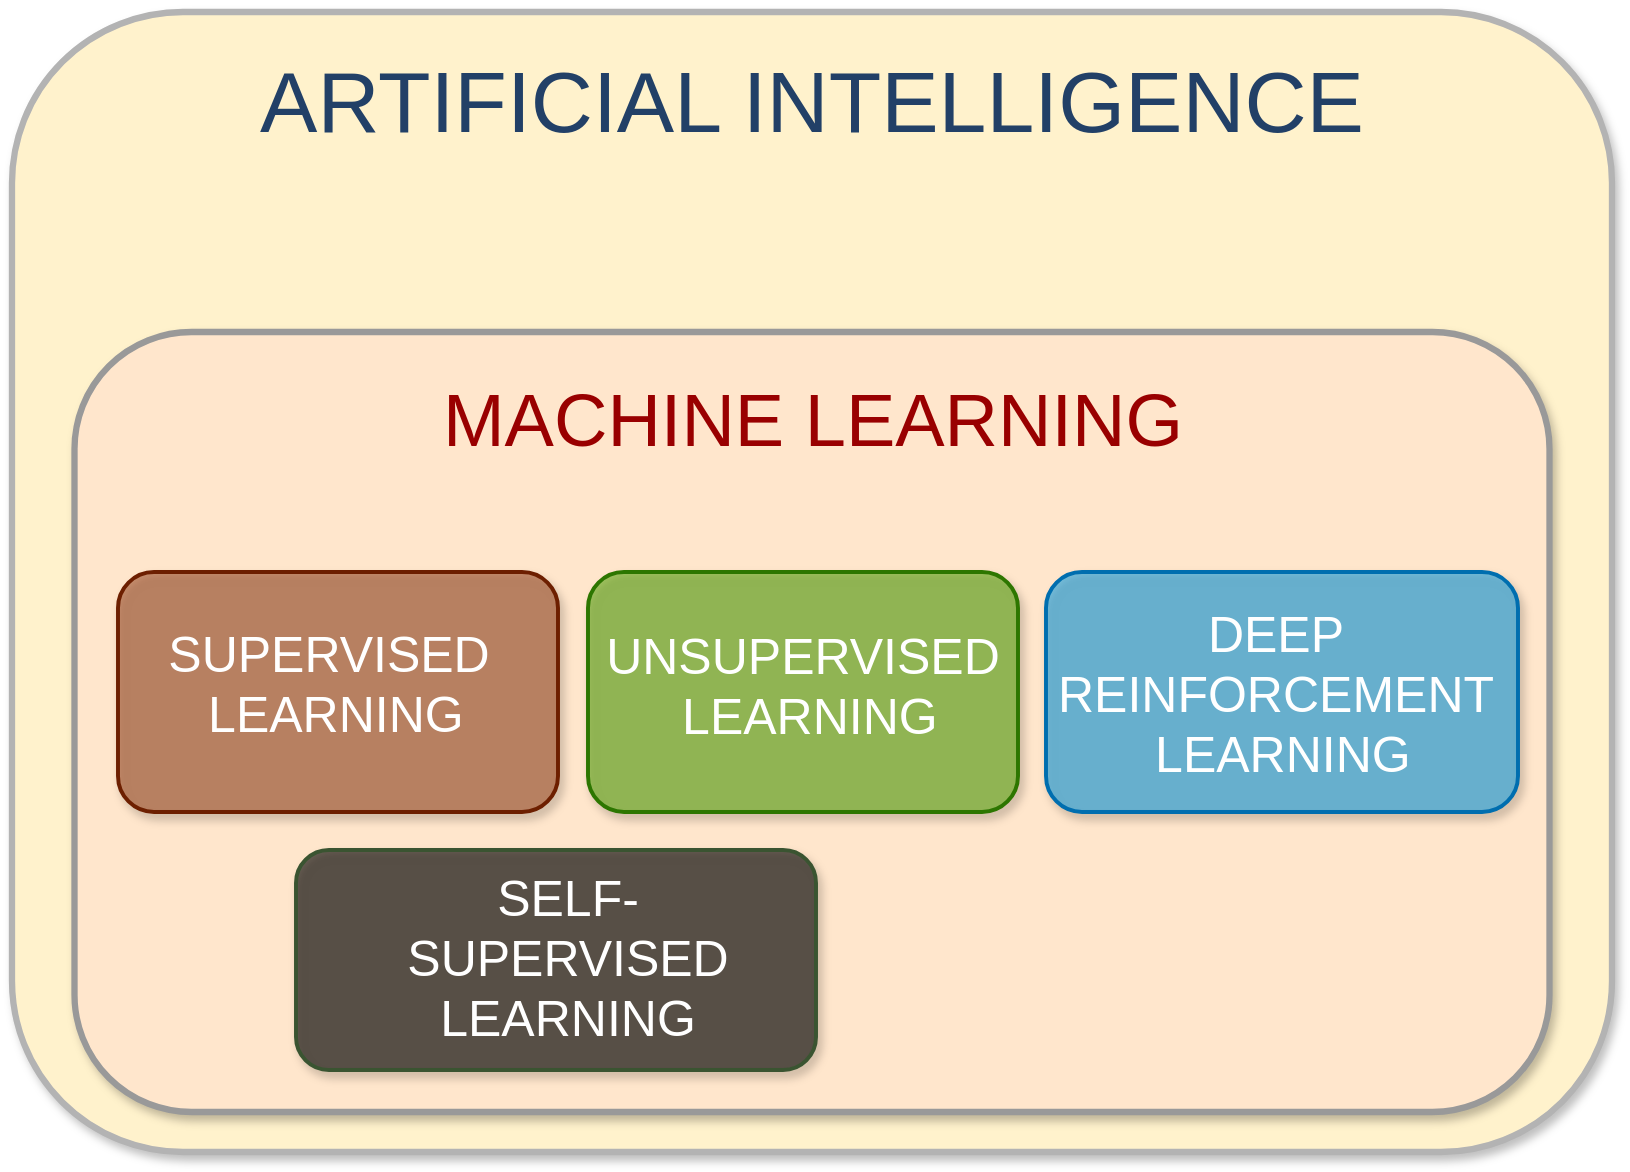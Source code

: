 <mxfile version="26.0.16">
  <diagram name="Page-1" id="eof0m9JRYIyGzXWUkwBd">
    <mxGraphModel dx="1420" dy="788" grid="1" gridSize="10" guides="1" tooltips="1" connect="1" arrows="1" fold="1" page="1" pageScale="1" pageWidth="1169" pageHeight="827" math="0" shadow="0">
      <root>
        <mxCell id="0" />
        <mxCell id="1" parent="0" />
        <mxCell id="823k8HmFhmDlSo0YvTMR-1" value="" style="rounded=1;whiteSpace=wrap;html=1;fontSize=27;fillColor=#fff2cc;strokeColor=#B3B3B3;strokeWidth=3.15;shadow=1;" parent="1" vertex="1">
          <mxGeometry x="157" y="80" width="800" height="570" as="geometry" />
        </mxCell>
        <mxCell id="823k8HmFhmDlSo0YvTMR-2" value="&lt;span&gt;ARTIFICIAL INTELLIGENCE&lt;/span&gt;" style="text;html=1;align=center;verticalAlign=middle;whiteSpace=wrap;rounded=0;labelBackgroundColor=none;textShadow=0;fontColor=#224067;fontStyle=0;fontSize=43;shadow=0;glass=0;" parent="1" vertex="1">
          <mxGeometry x="277.25" y="80" width="559.5" height="90" as="geometry" />
        </mxCell>
        <mxCell id="823k8HmFhmDlSo0YvTMR-4" value="" style="rounded=1;whiteSpace=wrap;html=1;fontSize=27;fillColor=#ffe6cc;strokeColor=#999999;strokeWidth=3.15;shadow=1;" parent="1" vertex="1">
          <mxGeometry x="188.25" y="240" width="737.5" height="390" as="geometry" />
        </mxCell>
        <mxCell id="823k8HmFhmDlSo0YvTMR-5" value="&lt;span style=&quot;font-family: Helvetica; font-style: normal; font-variant-ligatures: normal; font-variant-caps: normal; letter-spacing: normal; orphans: 2; text-align: center; text-indent: 0px; text-transform: none; widows: 2; word-spacing: 0px; -webkit-text-stroke-width: 0px; white-space: normal; text-decoration-thickness: initial; text-decoration-style: initial; text-decoration-color: initial; float: none; display: inline !important;&quot;&gt;MACHINE LEARNING&lt;/span&gt;" style="text;html=1;align=center;verticalAlign=middle;whiteSpace=wrap;rounded=0;labelBackgroundColor=none;textShadow=0;fontColor=#990000;fontStyle=0;fontSize=37;" parent="1" vertex="1">
          <mxGeometry x="365.5" y="270" width="383" height="30" as="geometry" />
        </mxCell>
        <mxCell id="823k8HmFhmDlSo0YvTMR-7" value="" style="rounded=1;whiteSpace=wrap;html=1;fontSize=27;fillColor=#a0522d;strokeColor=#6D1F00;strokeWidth=1.968;fontColor=#ffffff;shadow=1;gradientColor=none;fillOpacity=60;" parent="1" vertex="1">
          <mxGeometry x="210" y="360" width="220" height="120" as="geometry" />
        </mxCell>
        <mxCell id="823k8HmFhmDlSo0YvTMR-9" value="" style="rounded=1;whiteSpace=wrap;html=1;fontSize=27;fillColor=#60a917;strokeColor=#2D7600;strokeWidth=1.968;fontColor=#ffffff;shadow=1;fillOpacity=60;" parent="1" vertex="1">
          <mxGeometry x="445" y="360" width="215" height="120" as="geometry" />
        </mxCell>
        <mxCell id="823k8HmFhmDlSo0YvTMR-11" value="" style="rounded=1;whiteSpace=wrap;html=1;fontSize=27;fillColor=#1ba1e2;strokeColor=#006EAF;strokeWidth=1.968;fontColor=#ffffff;shadow=1;fillOpacity=60;fixDash=0;container=0;comic=0;imageWidth=24;" parent="1" vertex="1">
          <mxGeometry x="674" y="360" width="236" height="120" as="geometry" />
        </mxCell>
        <mxCell id="823k8HmFhmDlSo0YvTMR-13" value="" style="rounded=1;whiteSpace=wrap;html=1;fontSize=27;fillColor=light-dark(#68ca8f, #047431);strokeColor=#3A5431;strokeWidth=1.968;fontColor=#ffffff;shadow=1;gradientColor=#B04F4F;gradientDirection=west;fontStyle=1;fillOpacity=60;" parent="1" vertex="1">
          <mxGeometry x="299" y="499" width="260" height="110" as="geometry" />
        </mxCell>
        <mxCell id="823k8HmFhmDlSo0YvTMR-8" value="&lt;span style=&quot;font-family: Helvetica; font-style: normal; font-variant-ligatures: normal; font-variant-caps: normal; letter-spacing: normal; orphans: 2; text-align: center; text-indent: 0px; text-transform: none; widows: 2; word-spacing: 0px; -webkit-text-stroke-width: 0px; white-space: normal; text-decoration-thickness: initial; text-decoration-style: initial; text-decoration-color: initial; float: none; display: inline !important;&quot;&gt;SUPERVISED&lt;br&gt;&amp;nbsp;LEARNING&lt;/span&gt;" style="text;html=1;align=center;verticalAlign=middle;whiteSpace=wrap;rounded=0;labelBackgroundColor=none;textShadow=0;fontSize=25;fontColor=#FFFFFF;fontStyle=0" parent="1" vertex="1">
          <mxGeometry x="231" y="370" width="169" height="90" as="geometry" />
        </mxCell>
        <mxCell id="823k8HmFhmDlSo0YvTMR-10" value="&lt;span style=&quot;font-family: Helvetica; font-style: normal; font-variant-ligatures: normal; font-variant-caps: normal; letter-spacing: normal; orphans: 2; text-align: center; text-indent: 0px; text-transform: none; widows: 2; word-spacing: 0px; -webkit-text-stroke-width: 0px; white-space: normal; text-decoration-thickness: initial; text-decoration-style: initial; text-decoration-color: initial; float: none; display: inline !important;&quot;&gt;UNSUPERVISED&lt;br&gt;&amp;nbsp;LEARNING&lt;/span&gt;" style="text;html=1;align=center;verticalAlign=middle;whiteSpace=wrap;rounded=0;labelBackgroundColor=none;textShadow=0;fontSize=25;fontColor=#FFFFFF;fontStyle=0;fillOpacity=100;" parent="1" vertex="1">
          <mxGeometry x="444.75" y="371" width="214.5" height="90" as="geometry" />
        </mxCell>
        <mxCell id="823k8HmFhmDlSo0YvTMR-12" value="&lt;span style=&quot;font-family: Helvetica; font-style: normal; font-variant-ligatures: normal; font-variant-caps: normal; letter-spacing: normal; orphans: 2; text-align: center; text-indent: 0px; text-transform: none; widows: 2; word-spacing: 0px; -webkit-text-stroke-width: 0px; white-space: normal; text-decoration-thickness: initial; text-decoration-style: initial; text-decoration-color: initial; float: none; display: inline !important;&quot;&gt;DEEP&lt;br&gt;REINFORCEMENT&lt;br&gt;&amp;nbsp;LEARNING&lt;/span&gt;" style="text;html=1;align=center;verticalAlign=middle;whiteSpace=wrap;rounded=0;labelBackgroundColor=none;textShadow=0;fontSize=25;fontColor=#FFFFFF;fontStyle=0" parent="1" vertex="1">
          <mxGeometry x="713.5" y="380" width="150" height="80" as="geometry" />
        </mxCell>
        <mxCell id="823k8HmFhmDlSo0YvTMR-14" value="SELF-SUPERVISED&lt;br&gt;LEARNING" style="text;html=1;align=center;verticalAlign=middle;whiteSpace=wrap;rounded=0;labelBackgroundColor=none;textShadow=0;fontSize=25;fontColor=#FFFFFF;fontStyle=0" parent="1" vertex="1">
          <mxGeometry x="335" y="511.5" width="200" height="80" as="geometry" />
        </mxCell>
      </root>
    </mxGraphModel>
  </diagram>
</mxfile>
